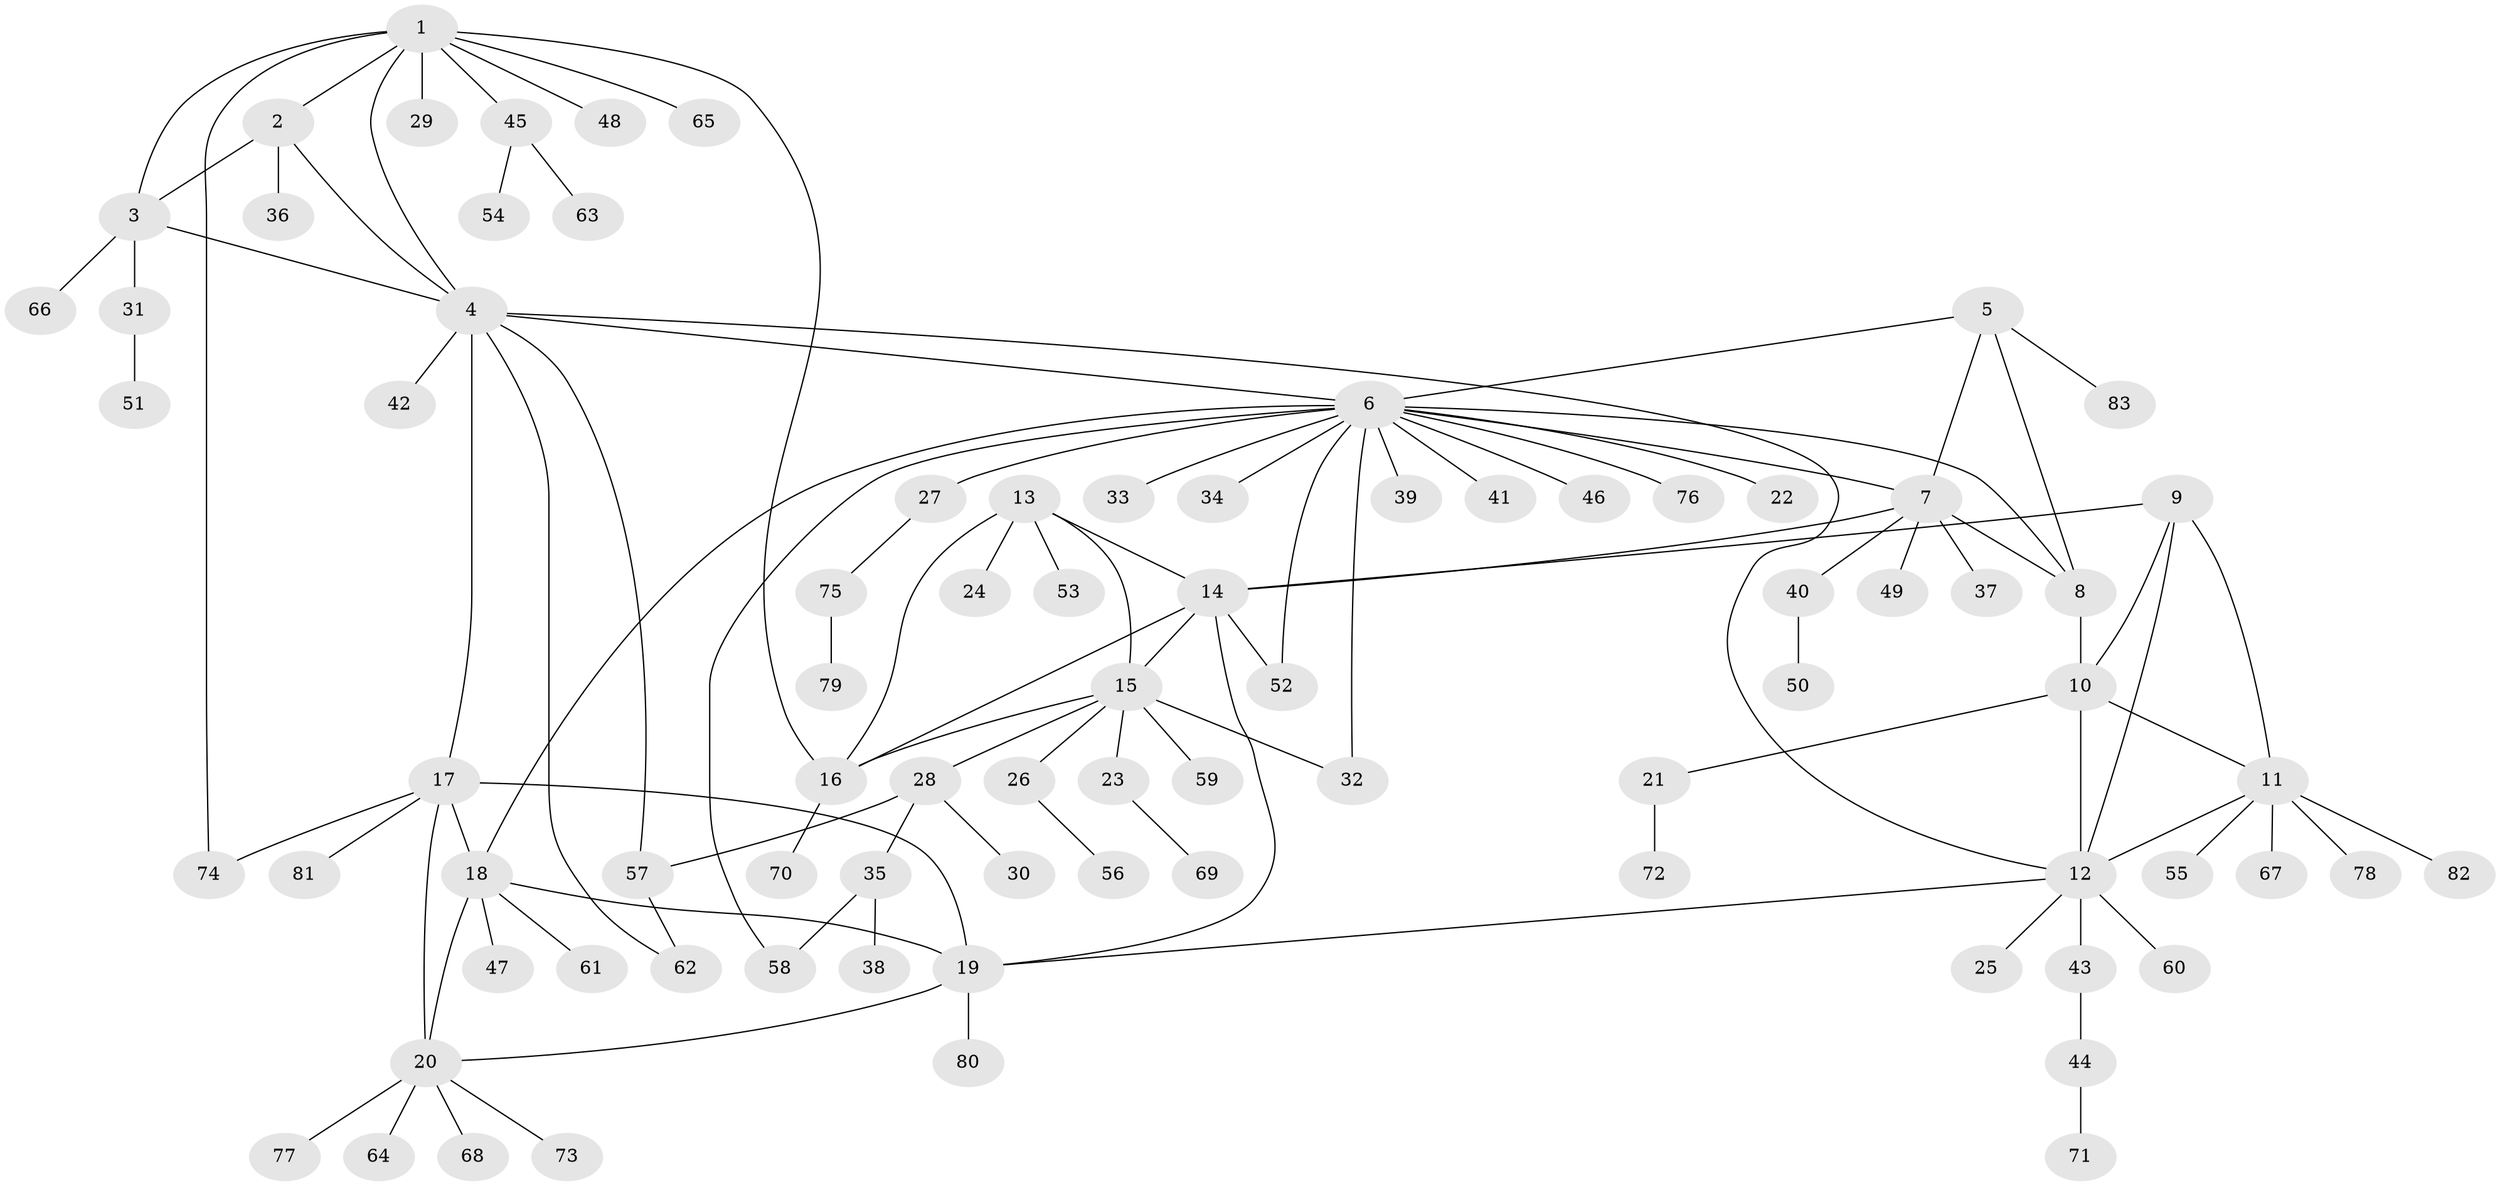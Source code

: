 // Generated by graph-tools (version 1.1) at 2025/50/03/09/25 03:50:32]
// undirected, 83 vertices, 109 edges
graph export_dot {
graph [start="1"]
  node [color=gray90,style=filled];
  1;
  2;
  3;
  4;
  5;
  6;
  7;
  8;
  9;
  10;
  11;
  12;
  13;
  14;
  15;
  16;
  17;
  18;
  19;
  20;
  21;
  22;
  23;
  24;
  25;
  26;
  27;
  28;
  29;
  30;
  31;
  32;
  33;
  34;
  35;
  36;
  37;
  38;
  39;
  40;
  41;
  42;
  43;
  44;
  45;
  46;
  47;
  48;
  49;
  50;
  51;
  52;
  53;
  54;
  55;
  56;
  57;
  58;
  59;
  60;
  61;
  62;
  63;
  64;
  65;
  66;
  67;
  68;
  69;
  70;
  71;
  72;
  73;
  74;
  75;
  76;
  77;
  78;
  79;
  80;
  81;
  82;
  83;
  1 -- 2;
  1 -- 3;
  1 -- 4;
  1 -- 16;
  1 -- 29;
  1 -- 45;
  1 -- 48;
  1 -- 65;
  1 -- 74;
  2 -- 3;
  2 -- 4;
  2 -- 36;
  3 -- 4;
  3 -- 31;
  3 -- 66;
  4 -- 6;
  4 -- 12;
  4 -- 17;
  4 -- 42;
  4 -- 57;
  4 -- 62;
  5 -- 6;
  5 -- 7;
  5 -- 8;
  5 -- 83;
  6 -- 7;
  6 -- 8;
  6 -- 18;
  6 -- 22;
  6 -- 27;
  6 -- 32;
  6 -- 33;
  6 -- 34;
  6 -- 39;
  6 -- 41;
  6 -- 46;
  6 -- 52;
  6 -- 58;
  6 -- 76;
  7 -- 8;
  7 -- 14;
  7 -- 37;
  7 -- 40;
  7 -- 49;
  8 -- 10;
  9 -- 10;
  9 -- 11;
  9 -- 12;
  9 -- 14;
  10 -- 11;
  10 -- 12;
  10 -- 21;
  11 -- 12;
  11 -- 55;
  11 -- 67;
  11 -- 78;
  11 -- 82;
  12 -- 19;
  12 -- 25;
  12 -- 43;
  12 -- 60;
  13 -- 14;
  13 -- 15;
  13 -- 16;
  13 -- 24;
  13 -- 53;
  14 -- 15;
  14 -- 16;
  14 -- 19;
  14 -- 52;
  15 -- 16;
  15 -- 23;
  15 -- 26;
  15 -- 28;
  15 -- 32;
  15 -- 59;
  16 -- 70;
  17 -- 18;
  17 -- 19;
  17 -- 20;
  17 -- 74;
  17 -- 81;
  18 -- 19;
  18 -- 20;
  18 -- 47;
  18 -- 61;
  19 -- 20;
  19 -- 80;
  20 -- 64;
  20 -- 68;
  20 -- 73;
  20 -- 77;
  21 -- 72;
  23 -- 69;
  26 -- 56;
  27 -- 75;
  28 -- 30;
  28 -- 35;
  28 -- 57;
  31 -- 51;
  35 -- 38;
  35 -- 58;
  40 -- 50;
  43 -- 44;
  44 -- 71;
  45 -- 54;
  45 -- 63;
  57 -- 62;
  75 -- 79;
}
